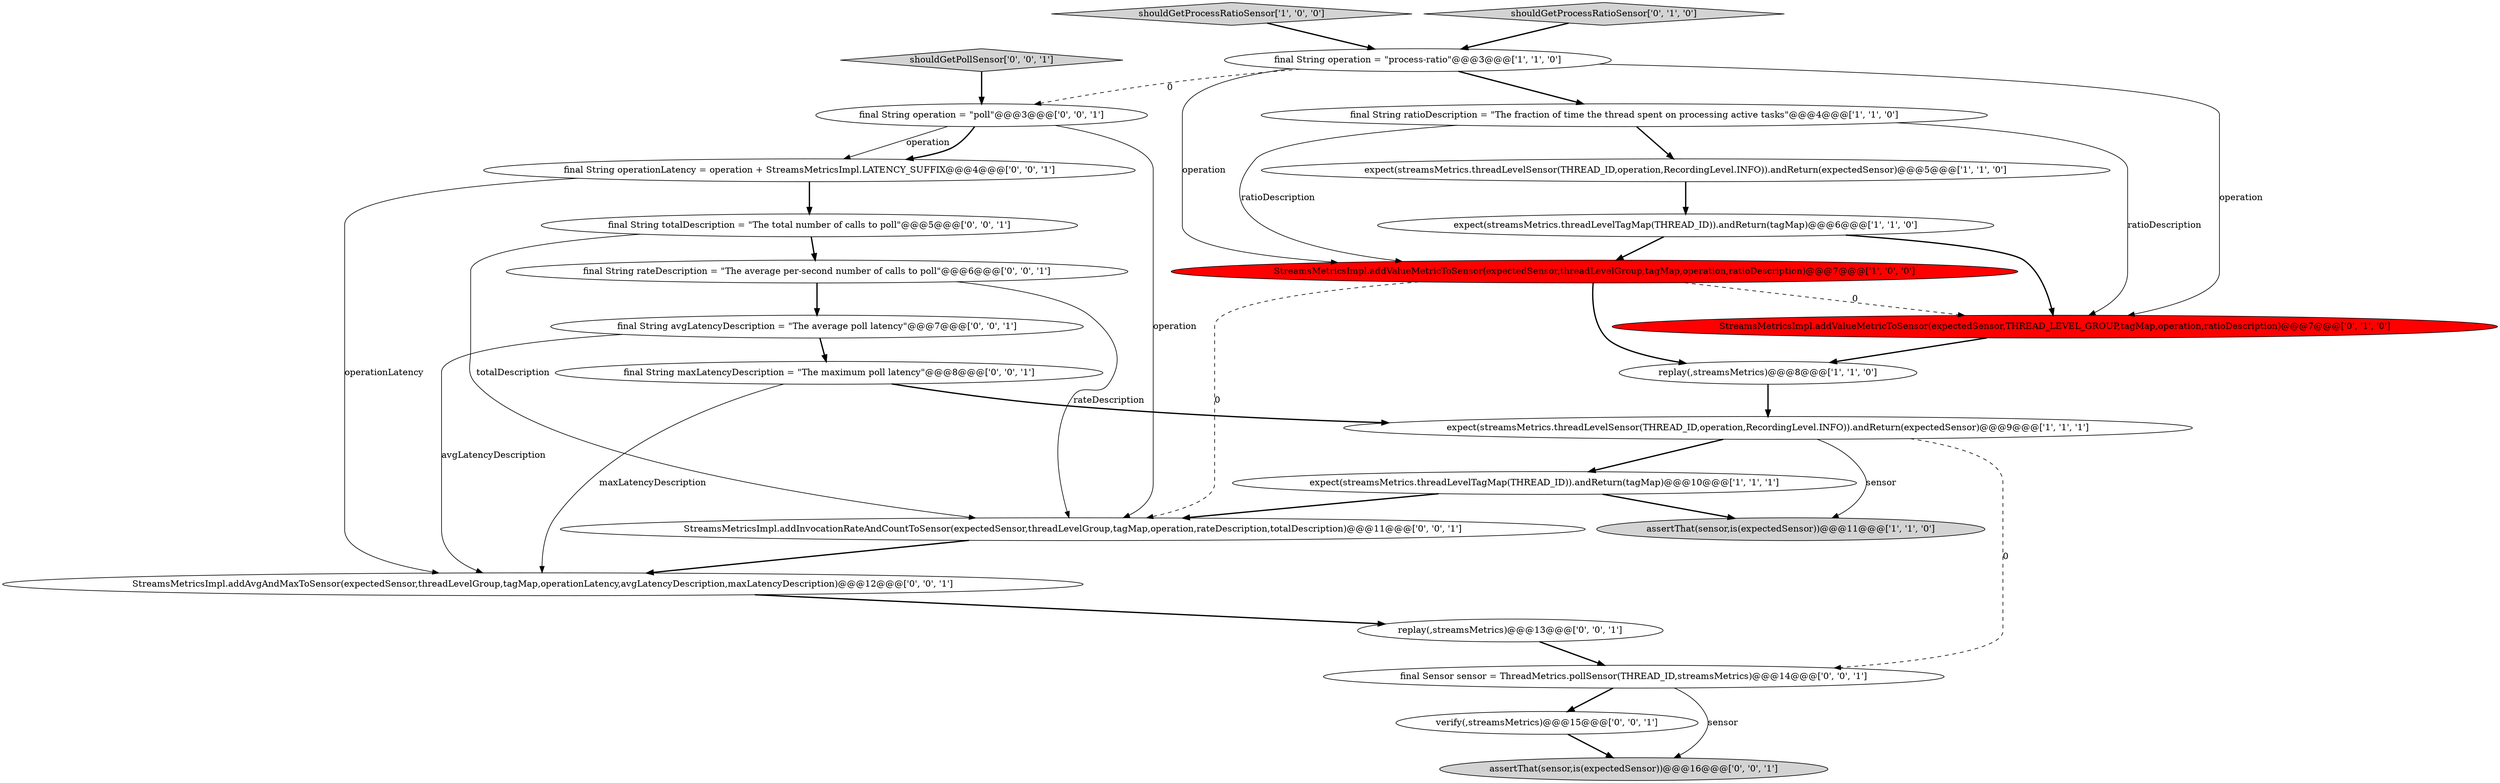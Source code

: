 digraph {
2 [style = filled, label = "shouldGetProcessRatioSensor['1', '0', '0']", fillcolor = lightgray, shape = diamond image = "AAA0AAABBB1BBB"];
1 [style = filled, label = "assertThat(sensor,is(expectedSensor))@@@11@@@['1', '1', '0']", fillcolor = lightgray, shape = ellipse image = "AAA0AAABBB1BBB"];
6 [style = filled, label = "expect(streamsMetrics.threadLevelSensor(THREAD_ID,operation,RecordingLevel.INFO)).andReturn(expectedSensor)@@@9@@@['1', '1', '1']", fillcolor = white, shape = ellipse image = "AAA0AAABBB1BBB"];
12 [style = filled, label = "StreamsMetricsImpl.addAvgAndMaxToSensor(expectedSensor,threadLevelGroup,tagMap,operationLatency,avgLatencyDescription,maxLatencyDescription)@@@12@@@['0', '0', '1']", fillcolor = white, shape = ellipse image = "AAA0AAABBB3BBB"];
7 [style = filled, label = "expect(streamsMetrics.threadLevelSensor(THREAD_ID,operation,RecordingLevel.INFO)).andReturn(expectedSensor)@@@5@@@['1', '1', '0']", fillcolor = white, shape = ellipse image = "AAA0AAABBB1BBB"];
16 [style = filled, label = "replay(,streamsMetrics)@@@13@@@['0', '0', '1']", fillcolor = white, shape = ellipse image = "AAA0AAABBB3BBB"];
15 [style = filled, label = "verify(,streamsMetrics)@@@15@@@['0', '0', '1']", fillcolor = white, shape = ellipse image = "AAA0AAABBB3BBB"];
22 [style = filled, label = "final String rateDescription = \"The average per-second number of calls to poll\"@@@6@@@['0', '0', '1']", fillcolor = white, shape = ellipse image = "AAA0AAABBB3BBB"];
8 [style = filled, label = "final String ratioDescription = \"The fraction of time the thread spent on processing active tasks\"@@@4@@@['1', '1', '0']", fillcolor = white, shape = ellipse image = "AAA0AAABBB1BBB"];
19 [style = filled, label = "final String maxLatencyDescription = \"The maximum poll latency\"@@@8@@@['0', '0', '1']", fillcolor = white, shape = ellipse image = "AAA0AAABBB3BBB"];
14 [style = filled, label = "final String operation = \"poll\"@@@3@@@['0', '0', '1']", fillcolor = white, shape = ellipse image = "AAA0AAABBB3BBB"];
23 [style = filled, label = "StreamsMetricsImpl.addInvocationRateAndCountToSensor(expectedSensor,threadLevelGroup,tagMap,operation,rateDescription,totalDescription)@@@11@@@['0', '0', '1']", fillcolor = white, shape = ellipse image = "AAA0AAABBB3BBB"];
13 [style = filled, label = "shouldGetPollSensor['0', '0', '1']", fillcolor = lightgray, shape = diamond image = "AAA0AAABBB3BBB"];
24 [style = filled, label = "final Sensor sensor = ThreadMetrics.pollSensor(THREAD_ID,streamsMetrics)@@@14@@@['0', '0', '1']", fillcolor = white, shape = ellipse image = "AAA0AAABBB3BBB"];
20 [style = filled, label = "final String operationLatency = operation + StreamsMetricsImpl.LATENCY_SUFFIX@@@4@@@['0', '0', '1']", fillcolor = white, shape = ellipse image = "AAA0AAABBB3BBB"];
9 [style = filled, label = "expect(streamsMetrics.threadLevelTagMap(THREAD_ID)).andReturn(tagMap)@@@10@@@['1', '1', '1']", fillcolor = white, shape = ellipse image = "AAA0AAABBB1BBB"];
18 [style = filled, label = "assertThat(sensor,is(expectedSensor))@@@16@@@['0', '0', '1']", fillcolor = lightgray, shape = ellipse image = "AAA0AAABBB3BBB"];
5 [style = filled, label = "replay(,streamsMetrics)@@@8@@@['1', '1', '0']", fillcolor = white, shape = ellipse image = "AAA0AAABBB1BBB"];
4 [style = filled, label = "StreamsMetricsImpl.addValueMetricToSensor(expectedSensor,threadLevelGroup,tagMap,operation,ratioDescription)@@@7@@@['1', '0', '0']", fillcolor = red, shape = ellipse image = "AAA1AAABBB1BBB"];
21 [style = filled, label = "final String totalDescription = \"The total number of calls to poll\"@@@5@@@['0', '0', '1']", fillcolor = white, shape = ellipse image = "AAA0AAABBB3BBB"];
11 [style = filled, label = "shouldGetProcessRatioSensor['0', '1', '0']", fillcolor = lightgray, shape = diamond image = "AAA0AAABBB2BBB"];
17 [style = filled, label = "final String avgLatencyDescription = \"The average poll latency\"@@@7@@@['0', '0', '1']", fillcolor = white, shape = ellipse image = "AAA0AAABBB3BBB"];
10 [style = filled, label = "StreamsMetricsImpl.addValueMetricToSensor(expectedSensor,THREAD_LEVEL_GROUP,tagMap,operation,ratioDescription)@@@7@@@['0', '1', '0']", fillcolor = red, shape = ellipse image = "AAA1AAABBB2BBB"];
0 [style = filled, label = "final String operation = \"process-ratio\"@@@3@@@['1', '1', '0']", fillcolor = white, shape = ellipse image = "AAA0AAABBB1BBB"];
3 [style = filled, label = "expect(streamsMetrics.threadLevelTagMap(THREAD_ID)).andReturn(tagMap)@@@6@@@['1', '1', '0']", fillcolor = white, shape = ellipse image = "AAA0AAABBB1BBB"];
6->1 [style = solid, label="sensor"];
16->24 [style = bold, label=""];
22->23 [style = solid, label="rateDescription"];
21->23 [style = solid, label="totalDescription"];
12->16 [style = bold, label=""];
19->6 [style = bold, label=""];
0->10 [style = solid, label="operation"];
14->23 [style = solid, label="operation"];
3->4 [style = bold, label=""];
15->18 [style = bold, label=""];
17->19 [style = bold, label=""];
7->3 [style = bold, label=""];
14->20 [style = solid, label="operation"];
8->7 [style = bold, label=""];
19->12 [style = solid, label="maxLatencyDescription"];
20->21 [style = bold, label=""];
9->23 [style = bold, label=""];
0->14 [style = dashed, label="0"];
3->10 [style = bold, label=""];
2->0 [style = bold, label=""];
11->0 [style = bold, label=""];
10->5 [style = bold, label=""];
5->6 [style = bold, label=""];
21->22 [style = bold, label=""];
6->24 [style = dashed, label="0"];
20->12 [style = solid, label="operationLatency"];
0->8 [style = bold, label=""];
8->4 [style = solid, label="ratioDescription"];
22->17 [style = bold, label=""];
23->12 [style = bold, label=""];
17->12 [style = solid, label="avgLatencyDescription"];
6->9 [style = bold, label=""];
9->1 [style = bold, label=""];
4->10 [style = dashed, label="0"];
4->23 [style = dashed, label="0"];
4->5 [style = bold, label=""];
13->14 [style = bold, label=""];
8->10 [style = solid, label="ratioDescription"];
24->18 [style = solid, label="sensor"];
14->20 [style = bold, label=""];
0->4 [style = solid, label="operation"];
24->15 [style = bold, label=""];
}
